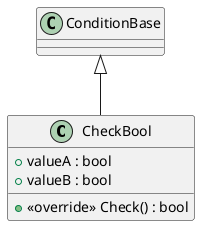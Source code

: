 @startuml
class CheckBool {
    + valueA : bool
    + valueB : bool
    + <<override>> Check() : bool
}
ConditionBase <|-- CheckBool
@enduml
